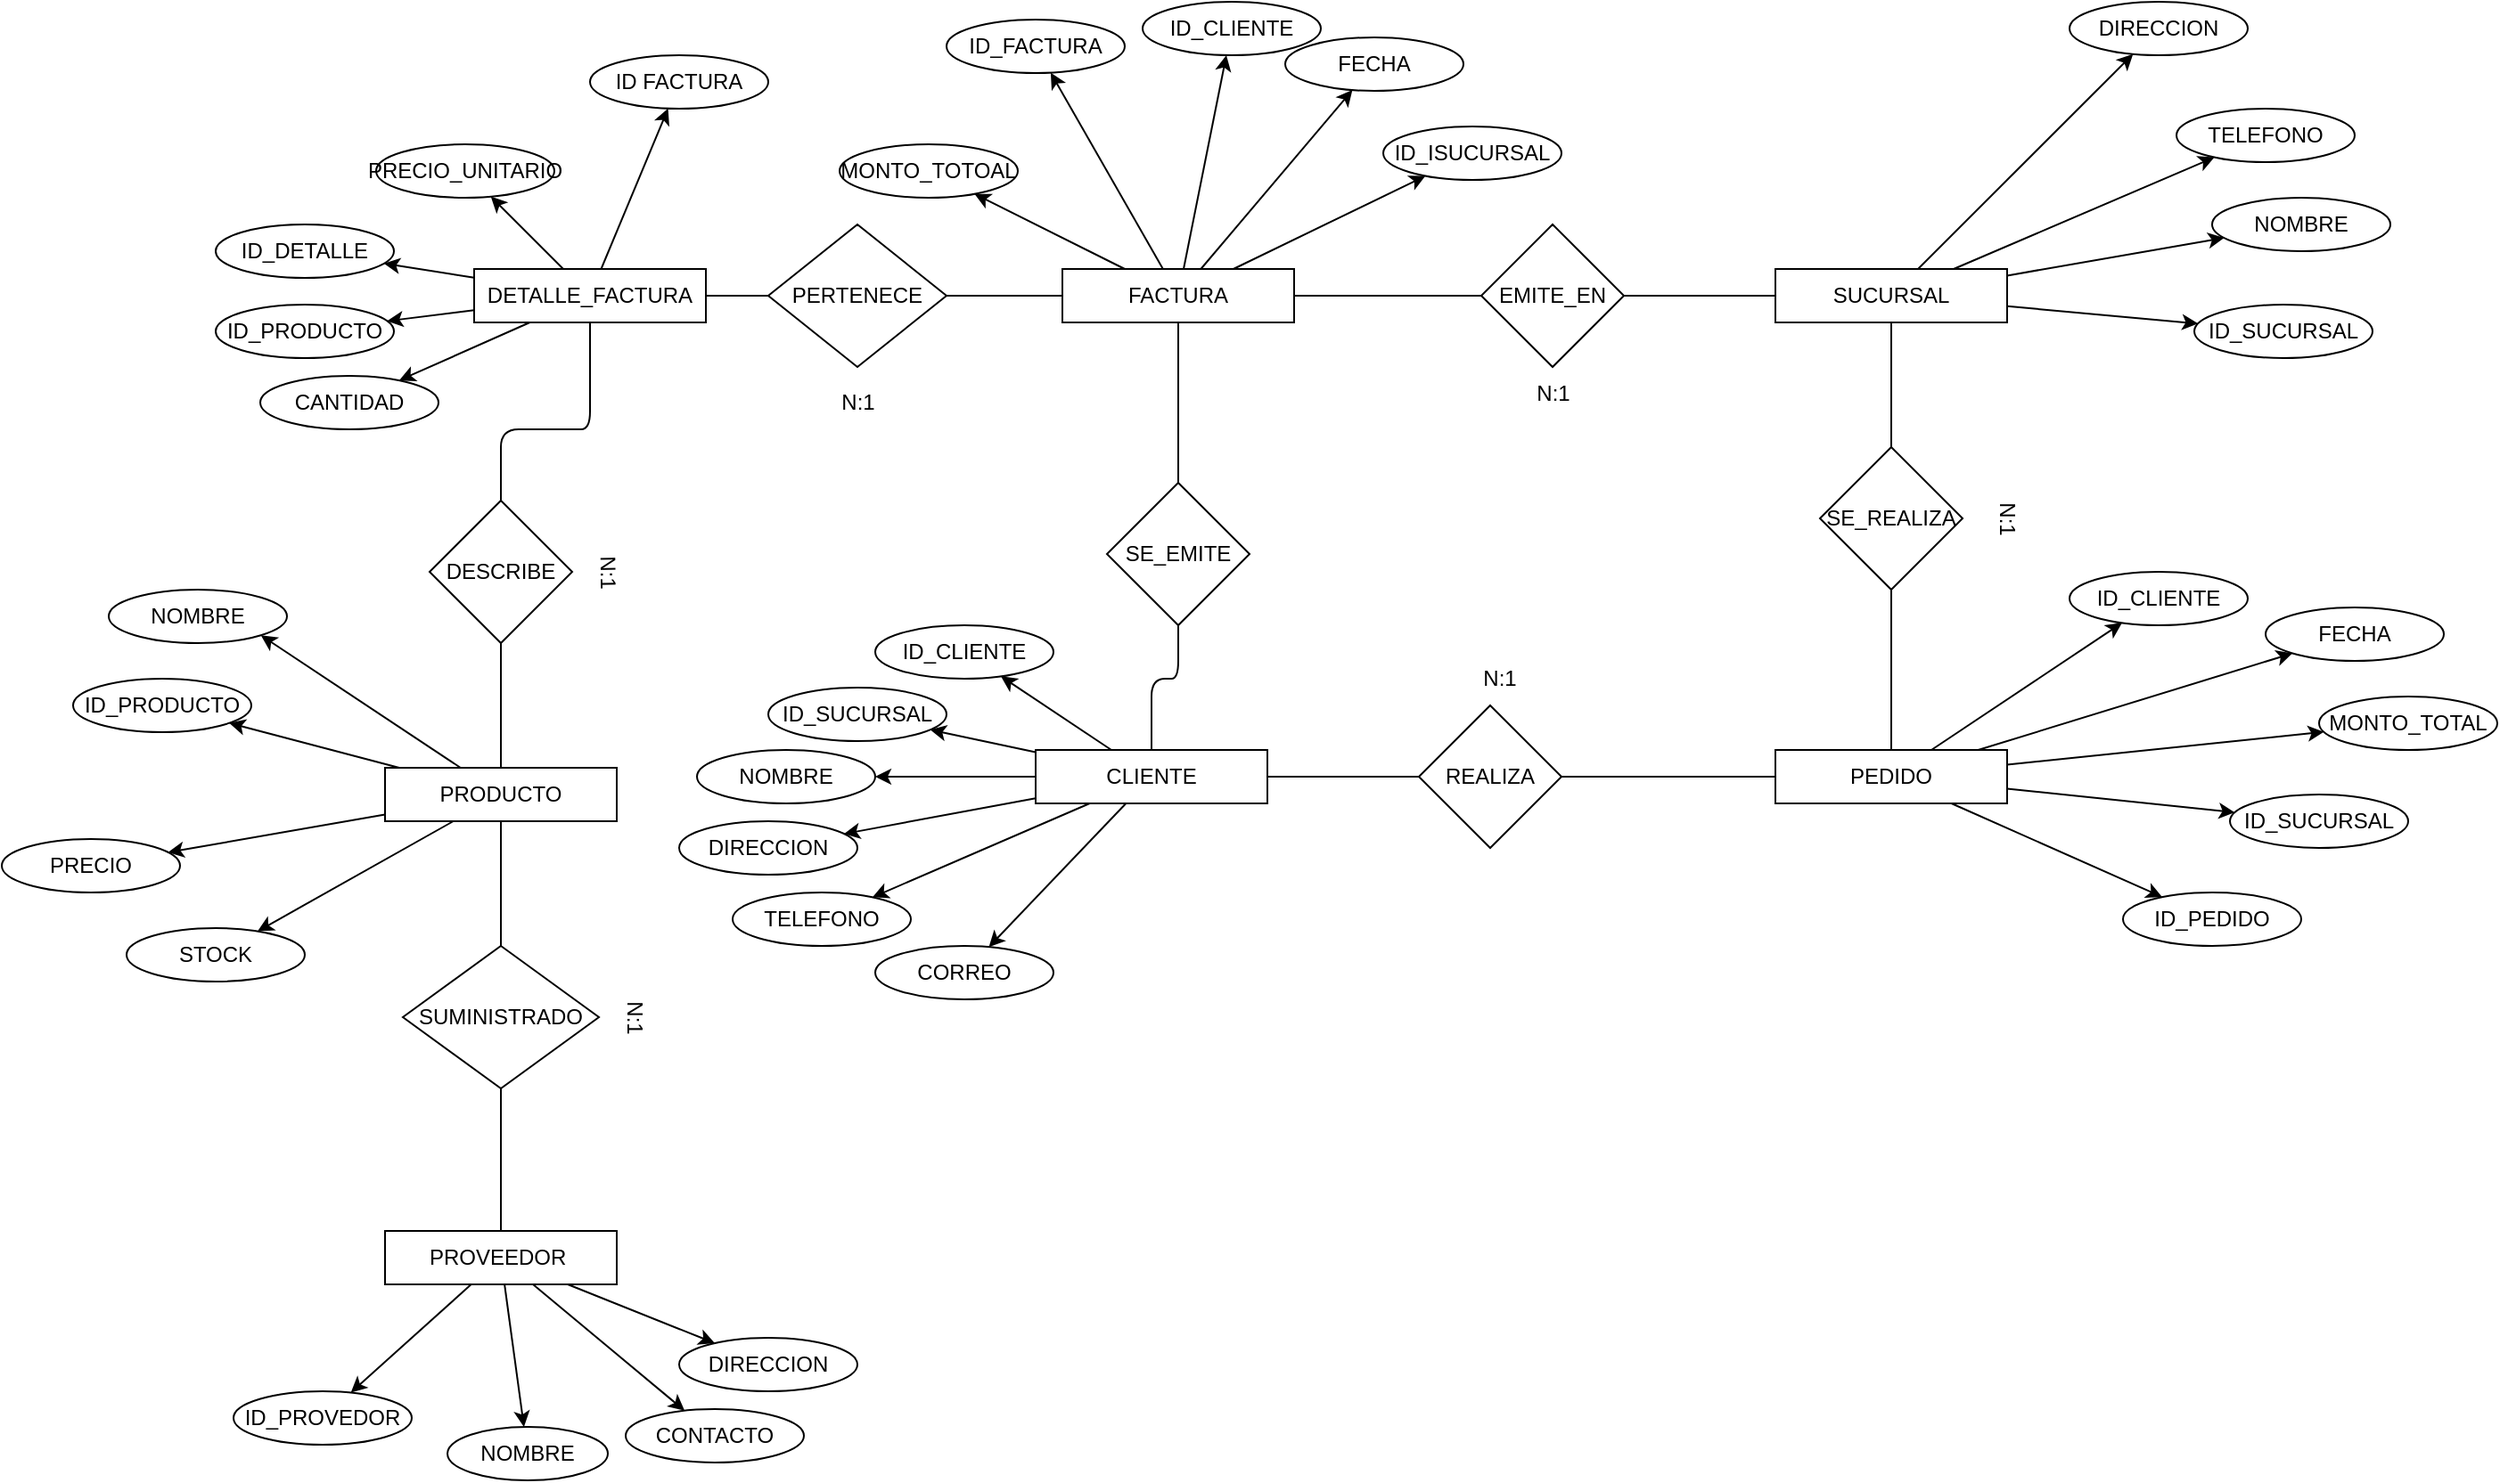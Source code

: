 <mxfile>
    <diagram id="1fVNvOiS0XQ86egyDNQS" name="Page-1">
        <mxGraphModel dx="1510" dy="662" grid="1" gridSize="10" guides="1" tooltips="1" connect="1" arrows="1" fold="1" page="1" pageScale="1" pageWidth="850" pageHeight="1100" math="0" shadow="0">
            <root>
                <mxCell id="0"/>
                <mxCell id="1" parent="0"/>
                <mxCell id="2" value="PRECIO" style="ellipse;whiteSpace=wrap;html=1;" vertex="1" parent="1">
                    <mxGeometry x="-570" y="710" width="100" height="30" as="geometry"/>
                </mxCell>
                <mxCell id="26" style="edgeStyle=none;html=1;" edge="1" parent="1" source="3" target="18">
                    <mxGeometry relative="1" as="geometry"/>
                </mxCell>
                <mxCell id="27" style="edgeStyle=none;html=1;" edge="1" parent="1" source="3" target="2">
                    <mxGeometry relative="1" as="geometry"/>
                </mxCell>
                <mxCell id="28" style="edgeStyle=none;html=1;entryX=1;entryY=1;entryDx=0;entryDy=0;" edge="1" parent="1" source="3" target="16">
                    <mxGeometry relative="1" as="geometry"/>
                </mxCell>
                <mxCell id="30" style="edgeStyle=none;html=1;" edge="1" parent="1" source="3" target="17">
                    <mxGeometry relative="1" as="geometry"/>
                </mxCell>
                <mxCell id="3" value="PRODUCTO" style="rounded=0;whiteSpace=wrap;html=1;" vertex="1" parent="1">
                    <mxGeometry x="-355" y="670" width="130" height="30" as="geometry"/>
                </mxCell>
                <mxCell id="4" value="REALIZA" style="rhombus;whiteSpace=wrap;html=1;" vertex="1" parent="1">
                    <mxGeometry x="225" y="635" width="80" height="80" as="geometry"/>
                </mxCell>
                <mxCell id="38" style="edgeStyle=none;html=1;" edge="1" parent="1" source="5" target="35">
                    <mxGeometry relative="1" as="geometry"/>
                </mxCell>
                <mxCell id="39" style="edgeStyle=none;html=1;" edge="1" parent="1" source="5" target="20">
                    <mxGeometry relative="1" as="geometry"/>
                </mxCell>
                <mxCell id="40" style="edgeStyle=none;html=1;" edge="1" parent="1" source="5" target="21">
                    <mxGeometry relative="1" as="geometry"/>
                </mxCell>
                <mxCell id="41" style="edgeStyle=none;html=1;" edge="1" parent="1" source="5" target="36">
                    <mxGeometry relative="1" as="geometry"/>
                </mxCell>
                <mxCell id="5" value="PROVEEDOR&amp;nbsp;" style="rounded=0;whiteSpace=wrap;html=1;" vertex="1" parent="1">
                    <mxGeometry x="-355" y="930" width="130" height="30" as="geometry"/>
                </mxCell>
                <mxCell id="72" style="edgeStyle=none;html=1;" edge="1" parent="1" source="6" target="61">
                    <mxGeometry relative="1" as="geometry"/>
                </mxCell>
                <mxCell id="73" style="edgeStyle=none;html=1;" edge="1" parent="1" source="6" target="62">
                    <mxGeometry relative="1" as="geometry"/>
                </mxCell>
                <mxCell id="74" style="edgeStyle=none;html=1;" edge="1" parent="1" source="6" target="64">
                    <mxGeometry relative="1" as="geometry"/>
                </mxCell>
                <mxCell id="75" style="edgeStyle=none;html=1;" edge="1" parent="1" source="6" target="63">
                    <mxGeometry relative="1" as="geometry"/>
                </mxCell>
                <mxCell id="76" style="edgeStyle=none;html=1;" edge="1" parent="1" source="6" target="65">
                    <mxGeometry relative="1" as="geometry"/>
                </mxCell>
                <mxCell id="77" style="edgeStyle=none;html=1;" edge="1" parent="1" source="6" target="66">
                    <mxGeometry relative="1" as="geometry"/>
                </mxCell>
                <mxCell id="6" value="CLIENTE" style="rounded=0;whiteSpace=wrap;html=1;" vertex="1" parent="1">
                    <mxGeometry x="10" y="660" width="130" height="30" as="geometry"/>
                </mxCell>
                <mxCell id="67" style="edgeStyle=none;html=1;" edge="1" parent="1" source="7" target="60">
                    <mxGeometry relative="1" as="geometry"/>
                </mxCell>
                <mxCell id="68" style="edgeStyle=none;html=1;" edge="1" parent="1" source="7" target="31">
                    <mxGeometry relative="1" as="geometry"/>
                </mxCell>
                <mxCell id="69" style="edgeStyle=none;html=1;" edge="1" parent="1" source="7" target="57">
                    <mxGeometry relative="1" as="geometry"/>
                </mxCell>
                <mxCell id="70" style="edgeStyle=none;html=1;" edge="1" parent="1" source="7" target="58">
                    <mxGeometry relative="1" as="geometry"/>
                </mxCell>
                <mxCell id="71" style="edgeStyle=none;html=1;" edge="1" parent="1" source="7" target="59">
                    <mxGeometry relative="1" as="geometry"/>
                </mxCell>
                <mxCell id="7" value="FACTURA" style="rounded=0;whiteSpace=wrap;html=1;" vertex="1" parent="1">
                    <mxGeometry x="25" y="390" width="130" height="30" as="geometry"/>
                </mxCell>
                <mxCell id="52" style="edgeStyle=none;html=1;" edge="1" parent="1" source="8" target="51">
                    <mxGeometry relative="1" as="geometry"/>
                </mxCell>
                <mxCell id="53" style="edgeStyle=none;html=1;" edge="1" parent="1" source="8" target="15">
                    <mxGeometry relative="1" as="geometry"/>
                </mxCell>
                <mxCell id="54" style="edgeStyle=none;html=1;" edge="1" parent="1" source="8" target="32">
                    <mxGeometry relative="1" as="geometry"/>
                </mxCell>
                <mxCell id="55" style="edgeStyle=none;html=1;" edge="1" parent="1" source="8" target="33">
                    <mxGeometry relative="1" as="geometry"/>
                </mxCell>
                <mxCell id="56" style="edgeStyle=none;html=1;" edge="1" parent="1" source="8" target="50">
                    <mxGeometry relative="1" as="geometry"/>
                </mxCell>
                <mxCell id="8" value="DETALLE_FACTURA" style="rounded=0;whiteSpace=wrap;html=1;" vertex="1" parent="1">
                    <mxGeometry x="-305" y="390" width="130" height="30" as="geometry"/>
                </mxCell>
                <mxCell id="45" style="edgeStyle=none;html=1;" edge="1" parent="1" source="9" target="19">
                    <mxGeometry relative="1" as="geometry"/>
                </mxCell>
                <mxCell id="46" style="edgeStyle=none;html=1;" edge="1" parent="1" source="9" target="34">
                    <mxGeometry relative="1" as="geometry"/>
                </mxCell>
                <mxCell id="47" style="edgeStyle=none;html=1;" edge="1" parent="1" source="9" target="44">
                    <mxGeometry relative="1" as="geometry"/>
                </mxCell>
                <mxCell id="48" style="edgeStyle=none;html=1;" edge="1" parent="1" source="9" target="43">
                    <mxGeometry relative="1" as="geometry"/>
                </mxCell>
                <mxCell id="49" style="edgeStyle=none;html=1;" edge="1" parent="1" source="9" target="42">
                    <mxGeometry relative="1" as="geometry"/>
                </mxCell>
                <mxCell id="9" value="PEDIDO" style="rounded=0;whiteSpace=wrap;html=1;" vertex="1" parent="1">
                    <mxGeometry x="425" y="660" width="130" height="30" as="geometry"/>
                </mxCell>
                <mxCell id="82" style="edgeStyle=none;html=1;" edge="1" parent="1" source="10" target="78">
                    <mxGeometry relative="1" as="geometry"/>
                </mxCell>
                <mxCell id="83" style="edgeStyle=none;html=1;" edge="1" parent="1" source="10" target="79">
                    <mxGeometry relative="1" as="geometry"/>
                </mxCell>
                <mxCell id="84" style="edgeStyle=none;html=1;" edge="1" parent="1" source="10" target="80">
                    <mxGeometry relative="1" as="geometry"/>
                </mxCell>
                <mxCell id="85" style="edgeStyle=none;html=1;" edge="1" parent="1" source="10" target="81">
                    <mxGeometry relative="1" as="geometry"/>
                </mxCell>
                <mxCell id="10" value="SUCURSAL" style="rounded=0;whiteSpace=wrap;html=1;" vertex="1" parent="1">
                    <mxGeometry x="425" y="390" width="130" height="30" as="geometry"/>
                </mxCell>
                <mxCell id="15" value="CANTIDAD" style="ellipse;whiteSpace=wrap;html=1;" vertex="1" parent="1">
                    <mxGeometry x="-425" y="450" width="100" height="30" as="geometry"/>
                </mxCell>
                <mxCell id="16" value="NOMBRE" style="ellipse;whiteSpace=wrap;html=1;" vertex="1" parent="1">
                    <mxGeometry x="-510" y="570" width="100" height="30" as="geometry"/>
                </mxCell>
                <mxCell id="17" value="ID_PRODUCTO" style="ellipse;whiteSpace=wrap;html=1;" vertex="1" parent="1">
                    <mxGeometry x="-530" y="620" width="100" height="30" as="geometry"/>
                </mxCell>
                <mxCell id="18" value="STOCK" style="ellipse;whiteSpace=wrap;html=1;" vertex="1" parent="1">
                    <mxGeometry x="-500" y="760" width="100" height="30" as="geometry"/>
                </mxCell>
                <mxCell id="19" value="ID_PEDIDO" style="ellipse;whiteSpace=wrap;html=1;" vertex="1" parent="1">
                    <mxGeometry x="620" y="740" width="100" height="30" as="geometry"/>
                </mxCell>
                <mxCell id="20" value="NOMBRE" style="ellipse;whiteSpace=wrap;html=1;" vertex="1" parent="1">
                    <mxGeometry x="-320" y="1040" width="90" height="30" as="geometry"/>
                </mxCell>
                <mxCell id="21" value="CONTACTO" style="ellipse;whiteSpace=wrap;html=1;" vertex="1" parent="1">
                    <mxGeometry x="-220" y="1030" width="100" height="30" as="geometry"/>
                </mxCell>
                <mxCell id="31" value="FECHA" style="ellipse;whiteSpace=wrap;html=1;" vertex="1" parent="1">
                    <mxGeometry x="150" y="260" width="100" height="30" as="geometry"/>
                </mxCell>
                <mxCell id="32" value="ID FACTURA" style="ellipse;whiteSpace=wrap;html=1;" vertex="1" parent="1">
                    <mxGeometry x="-240" y="270" width="100" height="30" as="geometry"/>
                </mxCell>
                <mxCell id="33" value="ID_DETALLE" style="ellipse;whiteSpace=wrap;html=1;" vertex="1" parent="1">
                    <mxGeometry x="-450" y="365" width="100" height="30" as="geometry"/>
                </mxCell>
                <mxCell id="34" value="ID_SUCURSAL" style="ellipse;whiteSpace=wrap;html=1;" vertex="1" parent="1">
                    <mxGeometry x="680" y="685" width="100" height="30" as="geometry"/>
                </mxCell>
                <mxCell id="35" value="ID_PROVEDOR" style="ellipse;whiteSpace=wrap;html=1;" vertex="1" parent="1">
                    <mxGeometry x="-440" y="1020" width="100" height="30" as="geometry"/>
                </mxCell>
                <mxCell id="36" value="DIRECCION" style="ellipse;whiteSpace=wrap;html=1;" vertex="1" parent="1">
                    <mxGeometry x="-190" y="990" width="100" height="30" as="geometry"/>
                </mxCell>
                <mxCell id="42" value="MONTO_TOTAL" style="ellipse;whiteSpace=wrap;html=1;" vertex="1" parent="1">
                    <mxGeometry x="730" y="630" width="100" height="30" as="geometry"/>
                </mxCell>
                <mxCell id="43" value="FECHA" style="ellipse;whiteSpace=wrap;html=1;" vertex="1" parent="1">
                    <mxGeometry x="700" y="580" width="100" height="30" as="geometry"/>
                </mxCell>
                <mxCell id="44" value="ID_CLIENTE" style="ellipse;whiteSpace=wrap;html=1;" vertex="1" parent="1">
                    <mxGeometry x="590" y="560" width="100" height="30" as="geometry"/>
                </mxCell>
                <mxCell id="50" value="PRECIO_UNITARIO" style="ellipse;whiteSpace=wrap;html=1;" vertex="1" parent="1">
                    <mxGeometry x="-360" y="320" width="100" height="30" as="geometry"/>
                </mxCell>
                <mxCell id="51" value="ID_PRODUCTO" style="ellipse;whiteSpace=wrap;html=1;" vertex="1" parent="1">
                    <mxGeometry x="-450" y="410" width="100" height="30" as="geometry"/>
                </mxCell>
                <mxCell id="57" value="MONTO_TOTOAL" style="ellipse;whiteSpace=wrap;html=1;" vertex="1" parent="1">
                    <mxGeometry x="-100" y="320" width="100" height="30" as="geometry"/>
                </mxCell>
                <mxCell id="58" value="ID_ISUCURSAL" style="ellipse;whiteSpace=wrap;html=1;" vertex="1" parent="1">
                    <mxGeometry x="205" y="310" width="100" height="30" as="geometry"/>
                </mxCell>
                <mxCell id="59" value="ID_CLIENTE" style="ellipse;whiteSpace=wrap;html=1;" vertex="1" parent="1">
                    <mxGeometry x="70" y="240" width="100" height="30" as="geometry"/>
                </mxCell>
                <mxCell id="60" value="ID_FACTURA" style="ellipse;whiteSpace=wrap;html=1;" vertex="1" parent="1">
                    <mxGeometry x="-40" y="250" width="100" height="30" as="geometry"/>
                </mxCell>
                <mxCell id="61" value="ID_CLIENTE" style="ellipse;whiteSpace=wrap;html=1;" vertex="1" parent="1">
                    <mxGeometry x="-80" y="590" width="100" height="30" as="geometry"/>
                </mxCell>
                <mxCell id="62" value="ID_SUCURSAL" style="ellipse;whiteSpace=wrap;html=1;" vertex="1" parent="1">
                    <mxGeometry x="-140" y="625" width="100" height="30" as="geometry"/>
                </mxCell>
                <mxCell id="63" value="DIRECCION" style="ellipse;whiteSpace=wrap;html=1;" vertex="1" parent="1">
                    <mxGeometry x="-190" y="700" width="100" height="30" as="geometry"/>
                </mxCell>
                <mxCell id="64" value="NOMBRE" style="ellipse;whiteSpace=wrap;html=1;" vertex="1" parent="1">
                    <mxGeometry x="-180" y="660" width="100" height="30" as="geometry"/>
                </mxCell>
                <mxCell id="65" value="TELEFONO" style="ellipse;whiteSpace=wrap;html=1;" vertex="1" parent="1">
                    <mxGeometry x="-160" y="740" width="100" height="30" as="geometry"/>
                </mxCell>
                <mxCell id="66" value="CORREO" style="ellipse;whiteSpace=wrap;html=1;" vertex="1" parent="1">
                    <mxGeometry x="-80" y="770" width="100" height="30" as="geometry"/>
                </mxCell>
                <mxCell id="78" value="ID_SUCURSAL" style="ellipse;whiteSpace=wrap;html=1;" vertex="1" parent="1">
                    <mxGeometry x="660" y="410" width="100" height="30" as="geometry"/>
                </mxCell>
                <mxCell id="79" value="NOMBRE" style="ellipse;whiteSpace=wrap;html=1;" vertex="1" parent="1">
                    <mxGeometry x="670" y="350" width="100" height="30" as="geometry"/>
                </mxCell>
                <mxCell id="80" value="DIRECCION" style="ellipse;whiteSpace=wrap;html=1;" vertex="1" parent="1">
                    <mxGeometry x="590" y="240" width="100" height="30" as="geometry"/>
                </mxCell>
                <mxCell id="81" value="TELEFONO" style="ellipse;whiteSpace=wrap;html=1;" vertex="1" parent="1">
                    <mxGeometry x="650" y="300" width="100" height="30" as="geometry"/>
                </mxCell>
                <mxCell id="92" value="SE_REALIZA" style="rhombus;whiteSpace=wrap;html=1;" vertex="1" parent="1">
                    <mxGeometry x="450" y="490" width="80" height="80" as="geometry"/>
                </mxCell>
                <mxCell id="93" value="" style="endArrow=none;html=1;" edge="1" parent="1" source="6" target="4">
                    <mxGeometry width="50" height="50" relative="1" as="geometry">
                        <mxPoint x="140" y="725" as="sourcePoint"/>
                        <mxPoint x="210.711" y="675" as="targetPoint"/>
                    </mxGeometry>
                </mxCell>
                <mxCell id="94" value="" style="endArrow=none;html=1;" edge="1" parent="1" source="4" target="9">
                    <mxGeometry width="50" height="50" relative="1" as="geometry">
                        <mxPoint x="305" y="725" as="sourcePoint"/>
                        <mxPoint x="375.711" y="675" as="targetPoint"/>
                    </mxGeometry>
                </mxCell>
                <mxCell id="96" value="" style="endArrow=none;html=1;entryX=0.5;entryY=0;entryDx=0;entryDy=0;" edge="1" parent="1" source="10" target="92">
                    <mxGeometry width="50" height="50" relative="1" as="geometry">
                        <mxPoint x="225" y="919.289" as="sourcePoint"/>
                        <mxPoint x="460" y="340" as="targetPoint"/>
                        <Array as="points"/>
                    </mxGeometry>
                </mxCell>
                <mxCell id="97" value="" style="endArrow=none;html=1;entryX=0.5;entryY=1;entryDx=0;entryDy=0;" edge="1" parent="1" source="9" target="92">
                    <mxGeometry width="50" height="50" relative="1" as="geometry">
                        <mxPoint x="490" y="740" as="sourcePoint"/>
                        <mxPoint x="490" y="760.711" as="targetPoint"/>
                        <Array as="points"/>
                    </mxGeometry>
                </mxCell>
                <mxCell id="98" value="SE_EMITE" style="rhombus;whiteSpace=wrap;html=1;" vertex="1" parent="1">
                    <mxGeometry x="50" y="510" width="80" height="80" as="geometry"/>
                </mxCell>
                <mxCell id="99" value="" style="endArrow=none;html=1;entryX=0.5;entryY=1;entryDx=0;entryDy=0;" edge="1" parent="1" source="6" target="98">
                    <mxGeometry width="50" height="50" relative="1" as="geometry">
                        <mxPoint x="75" y="639.289" as="sourcePoint"/>
                        <mxPoint x="75" y="589.289" as="targetPoint"/>
                        <Array as="points">
                            <mxPoint x="75" y="620"/>
                            <mxPoint x="90" y="620"/>
                        </Array>
                    </mxGeometry>
                </mxCell>
                <mxCell id="100" value="" style="endArrow=none;html=1;" edge="1" parent="1" source="98" target="7">
                    <mxGeometry width="50" height="50" relative="1" as="geometry">
                        <mxPoint x="90" y="489.289" as="sourcePoint"/>
                        <mxPoint x="90" y="439.289" as="targetPoint"/>
                        <Array as="points">
                            <mxPoint x="90" y="490"/>
                            <mxPoint x="90" y="460"/>
                        </Array>
                    </mxGeometry>
                </mxCell>
                <mxCell id="102" value="EMITE_EN" style="rhombus;whiteSpace=wrap;html=1;" vertex="1" parent="1">
                    <mxGeometry x="260" y="365" width="80" height="80" as="geometry"/>
                </mxCell>
                <mxCell id="103" value="" style="endArrow=none;html=1;entryX=0;entryY=0.5;entryDx=0;entryDy=0;" edge="1" parent="1" source="7" target="102">
                    <mxGeometry width="50" height="50" relative="1" as="geometry">
                        <mxPoint x="155" y="455" as="sourcePoint"/>
                        <mxPoint x="225.711" y="405" as="targetPoint"/>
                    </mxGeometry>
                </mxCell>
                <mxCell id="104" value="" style="endArrow=none;html=1;" edge="1" parent="1" source="102" target="10">
                    <mxGeometry width="50" height="50" relative="1" as="geometry">
                        <mxPoint x="340" y="455" as="sourcePoint"/>
                        <mxPoint x="410.711" y="405" as="targetPoint"/>
                    </mxGeometry>
                </mxCell>
                <mxCell id="105" value="PERTENECE" style="rhombus;whiteSpace=wrap;html=1;" vertex="1" parent="1">
                    <mxGeometry x="-140" y="365" width="100" height="80" as="geometry"/>
                </mxCell>
                <mxCell id="106" value="" style="endArrow=none;html=1;" edge="1" parent="1" source="105" target="8">
                    <mxGeometry width="50" height="50" relative="1" as="geometry">
                        <mxPoint x="-200.711" y="455" as="sourcePoint"/>
                        <mxPoint x="-200.711" y="405" as="targetPoint"/>
                    </mxGeometry>
                </mxCell>
                <mxCell id="107" value="" style="endArrow=none;html=1;" edge="1" parent="1" source="105" target="7">
                    <mxGeometry width="50" height="50" relative="1" as="geometry">
                        <mxPoint x="-50" y="455" as="sourcePoint"/>
                        <mxPoint x="20.711" y="405" as="targetPoint"/>
                    </mxGeometry>
                </mxCell>
                <mxCell id="108" value="DESCRIBE" style="rhombus;whiteSpace=wrap;html=1;" vertex="1" parent="1">
                    <mxGeometry x="-330" y="520" width="80" height="80" as="geometry"/>
                </mxCell>
                <mxCell id="109" value="" style="endArrow=none;html=1;entryX=0.5;entryY=1;entryDx=0;entryDy=0;" edge="1" parent="1" source="108" target="8">
                    <mxGeometry width="50" height="50" relative="1" as="geometry">
                        <mxPoint x="-290" y="499.289" as="sourcePoint"/>
                        <mxPoint x="-290" y="449.289" as="targetPoint"/>
                        <Array as="points">
                            <mxPoint x="-290" y="480"/>
                            <mxPoint x="-260" y="480"/>
                            <mxPoint x="-240" y="480"/>
                        </Array>
                    </mxGeometry>
                </mxCell>
                <mxCell id="111" value="" style="endArrow=none;html=1;entryX=0.5;entryY=1;entryDx=0;entryDy=0;" edge="1" parent="1" source="3" target="108">
                    <mxGeometry width="50" height="50" relative="1" as="geometry">
                        <mxPoint x="-315" y="639.289" as="sourcePoint"/>
                        <mxPoint x="-315" y="589.289" as="targetPoint"/>
                    </mxGeometry>
                </mxCell>
                <mxCell id="112" value="SUMINISTRADO" style="rhombus;whiteSpace=wrap;html=1;" vertex="1" parent="1">
                    <mxGeometry x="-345" y="770" width="110" height="80" as="geometry"/>
                </mxCell>
                <mxCell id="113" value="" style="endArrow=none;html=1;" edge="1" parent="1" source="112" target="3">
                    <mxGeometry width="50" height="50" relative="1" as="geometry">
                        <mxPoint x="-280" y="749.289" as="sourcePoint"/>
                        <mxPoint x="-280" y="699.289" as="targetPoint"/>
                    </mxGeometry>
                </mxCell>
                <mxCell id="115" value="" style="endArrow=none;html=1;" edge="1" parent="1" source="5" target="112">
                    <mxGeometry width="50" height="50" relative="1" as="geometry">
                        <mxPoint x="-290" y="909.289" as="sourcePoint"/>
                        <mxPoint x="-290" y="859.289" as="targetPoint"/>
                    </mxGeometry>
                </mxCell>
                <mxCell id="117" value="N:1" style="text;html=1;align=center;verticalAlign=middle;resizable=0;points=[];autosize=1;strokeColor=none;fillColor=none;" vertex="1" parent="1">
                    <mxGeometry x="250" y="605" width="40" height="30" as="geometry"/>
                </mxCell>
                <mxCell id="118" value="N:1" style="text;html=1;align=center;verticalAlign=middle;resizable=0;points=[];autosize=1;strokeColor=none;fillColor=none;rotation=90;" vertex="1" parent="1">
                    <mxGeometry x="535" y="515" width="40" height="30" as="geometry"/>
                </mxCell>
                <mxCell id="119" value="N:1" style="text;html=1;align=center;verticalAlign=middle;resizable=0;points=[];autosize=1;strokeColor=none;fillColor=none;" vertex="1" parent="1">
                    <mxGeometry x="280" y="445" width="40" height="30" as="geometry"/>
                </mxCell>
                <mxCell id="120" value="N:1" style="text;html=1;align=center;verticalAlign=middle;resizable=0;points=[];autosize=1;strokeColor=none;fillColor=none;" vertex="1" parent="1">
                    <mxGeometry x="-110" y="450" width="40" height="30" as="geometry"/>
                </mxCell>
                <mxCell id="121" value="N:1" style="text;html=1;align=center;verticalAlign=middle;resizable=0;points=[];autosize=1;strokeColor=none;fillColor=none;rotation=89;" vertex="1" parent="1">
                    <mxGeometry x="-250" y="545" width="40" height="30" as="geometry"/>
                </mxCell>
                <mxCell id="122" value="N:1" style="text;html=1;align=center;verticalAlign=middle;resizable=0;points=[];autosize=1;strokeColor=none;fillColor=none;rotation=90;" vertex="1" parent="1">
                    <mxGeometry x="-235" y="795" width="40" height="30" as="geometry"/>
                </mxCell>
            </root>
        </mxGraphModel>
    </diagram>
</mxfile>